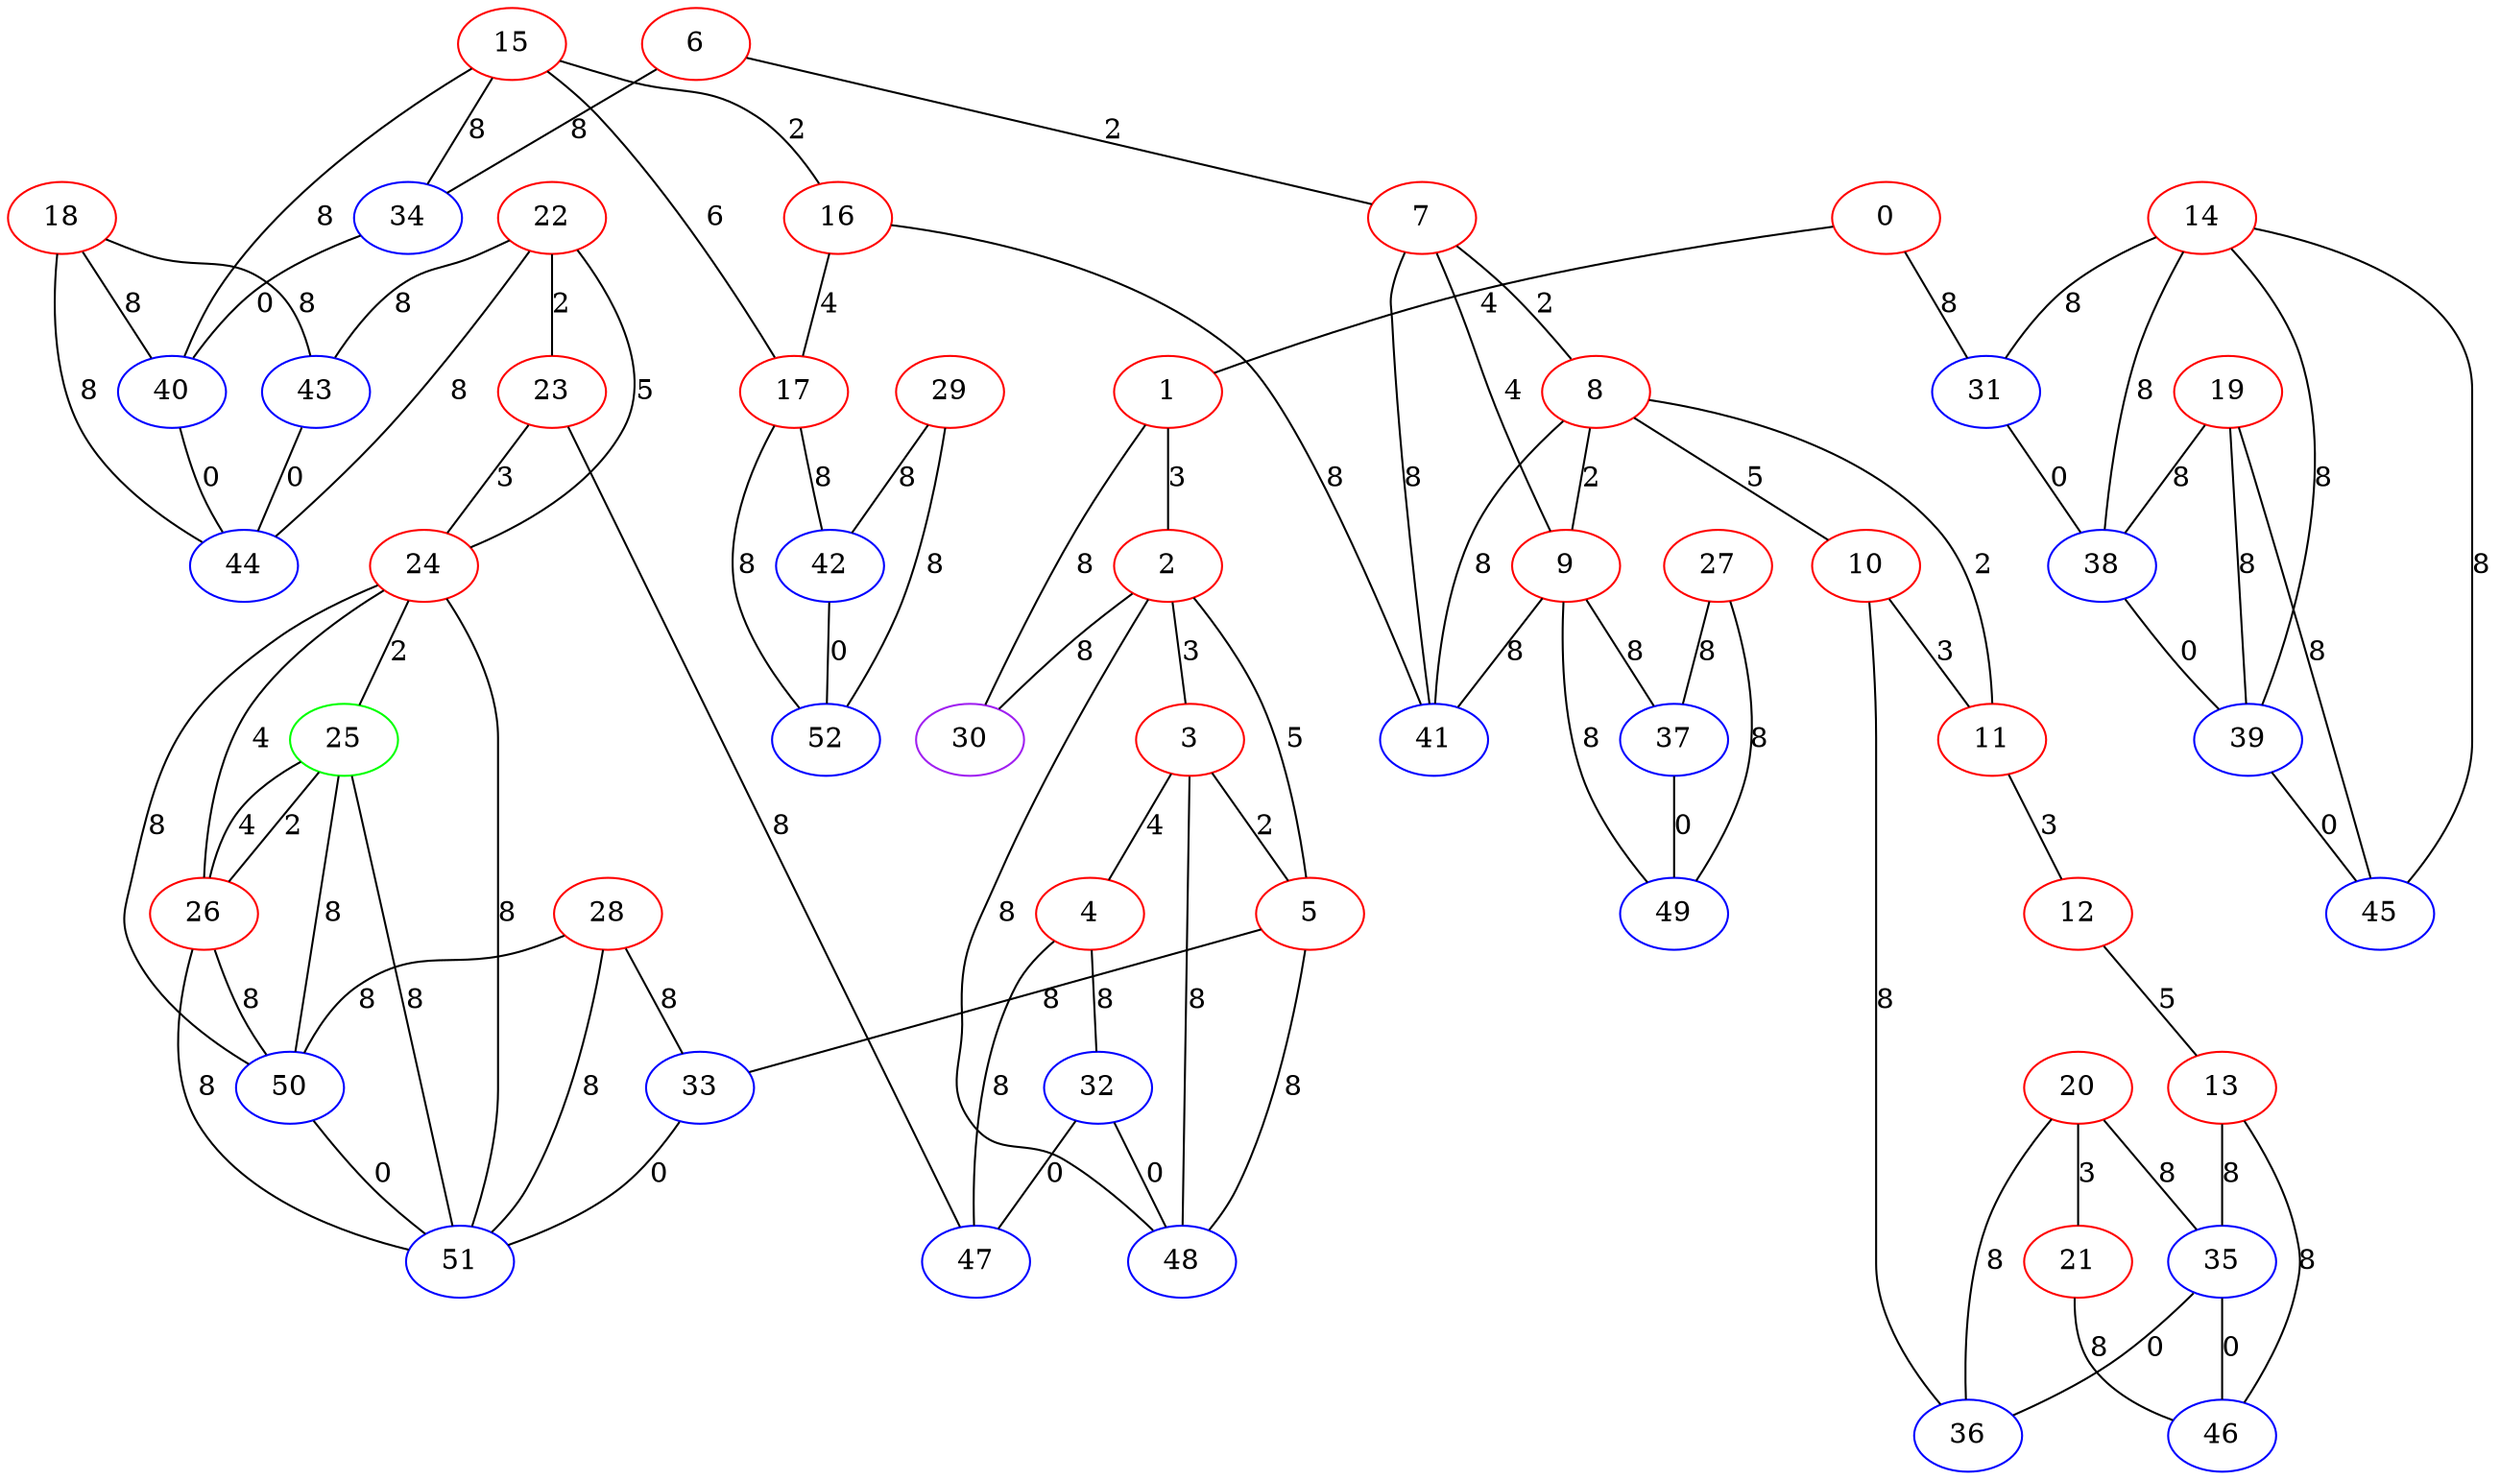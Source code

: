 graph "" {
0 [color=red, weight=1];
1 [color=red, weight=1];
2 [color=red, weight=1];
3 [color=red, weight=1];
4 [color=red, weight=1];
5 [color=red, weight=1];
6 [color=red, weight=1];
7 [color=red, weight=1];
8 [color=red, weight=1];
9 [color=red, weight=1];
10 [color=red, weight=1];
11 [color=red, weight=1];
12 [color=red, weight=1];
13 [color=red, weight=1];
14 [color=red, weight=1];
15 [color=red, weight=1];
16 [color=red, weight=1];
17 [color=red, weight=1];
18 [color=red, weight=1];
19 [color=red, weight=1];
20 [color=red, weight=1];
21 [color=red, weight=1];
22 [color=red, weight=1];
23 [color=red, weight=1];
24 [color=red, weight=1];
25 [color=green, weight=2];
26 [color=red, weight=1];
27 [color=red, weight=1];
28 [color=red, weight=1];
29 [color=red, weight=1];
30 [color=purple, weight=4];
31 [color=blue, weight=3];
32 [color=blue, weight=3];
33 [color=blue, weight=3];
34 [color=blue, weight=3];
35 [color=blue, weight=3];
36 [color=blue, weight=3];
37 [color=blue, weight=3];
38 [color=blue, weight=3];
39 [color=blue, weight=3];
40 [color=blue, weight=3];
41 [color=blue, weight=3];
42 [color=blue, weight=3];
43 [color=blue, weight=3];
44 [color=blue, weight=3];
45 [color=blue, weight=3];
46 [color=blue, weight=3];
47 [color=blue, weight=3];
48 [color=blue, weight=3];
49 [color=blue, weight=3];
50 [color=blue, weight=3];
51 [color=blue, weight=3];
52 [color=blue, weight=3];
0 -- 1  [key=0, label=4];
0 -- 31  [key=0, label=8];
1 -- 2  [key=0, label=3];
1 -- 30  [key=0, label=8];
2 -- 48  [key=0, label=8];
2 -- 3  [key=0, label=3];
2 -- 5  [key=0, label=5];
2 -- 30  [key=0, label=8];
3 -- 48  [key=0, label=8];
3 -- 4  [key=0, label=4];
3 -- 5  [key=0, label=2];
4 -- 32  [key=0, label=8];
4 -- 47  [key=0, label=8];
5 -- 48  [key=0, label=8];
5 -- 33  [key=0, label=8];
6 -- 34  [key=0, label=8];
6 -- 7  [key=0, label=2];
7 -- 8  [key=0, label=2];
7 -- 9  [key=0, label=4];
7 -- 41  [key=0, label=8];
8 -- 9  [key=0, label=2];
8 -- 10  [key=0, label=5];
8 -- 11  [key=0, label=2];
8 -- 41  [key=0, label=8];
9 -- 41  [key=0, label=8];
9 -- 49  [key=0, label=8];
9 -- 37  [key=0, label=8];
10 -- 11  [key=0, label=3];
10 -- 36  [key=0, label=8];
11 -- 12  [key=0, label=3];
12 -- 13  [key=0, label=5];
13 -- 35  [key=0, label=8];
13 -- 46  [key=0, label=8];
14 -- 31  [key=0, label=8];
14 -- 45  [key=0, label=8];
14 -- 38  [key=0, label=8];
14 -- 39  [key=0, label=8];
15 -- 16  [key=0, label=2];
15 -- 17  [key=0, label=6];
15 -- 34  [key=0, label=8];
15 -- 40  [key=0, label=8];
16 -- 17  [key=0, label=4];
16 -- 41  [key=0, label=8];
17 -- 42  [key=0, label=8];
17 -- 52  [key=0, label=8];
18 -- 40  [key=0, label=8];
18 -- 43  [key=0, label=8];
18 -- 44  [key=0, label=8];
19 -- 45  [key=0, label=8];
19 -- 38  [key=0, label=8];
19 -- 39  [key=0, label=8];
20 -- 35  [key=0, label=8];
20 -- 36  [key=0, label=8];
20 -- 21  [key=0, label=3];
21 -- 46  [key=0, label=8];
22 -- 24  [key=0, label=5];
22 -- 43  [key=0, label=8];
22 -- 44  [key=0, label=8];
22 -- 23  [key=0, label=2];
23 -- 24  [key=0, label=3];
23 -- 47  [key=0, label=8];
24 -- 50  [key=0, label=8];
24 -- 51  [key=0, label=8];
24 -- 25  [key=0, label=2];
24 -- 26  [key=0, label=4];
25 -- 26  [key=0, label=2];
25 -- 26  [key=1, label=4];
25 -- 51  [key=0, label=8];
25 -- 50  [key=0, label=8];
26 -- 50  [key=0, label=8];
26 -- 51  [key=0, label=8];
27 -- 49  [key=0, label=8];
27 -- 37  [key=0, label=8];
28 -- 33  [key=0, label=8];
28 -- 50  [key=0, label=8];
28 -- 51  [key=0, label=8];
29 -- 42  [key=0, label=8];
29 -- 52  [key=0, label=8];
31 -- 38  [key=0, label=0];
32 -- 48  [key=0, label=0];
32 -- 47  [key=0, label=0];
33 -- 51  [key=0, label=0];
34 -- 40  [key=0, label=0];
35 -- 36  [key=0, label=0];
35 -- 46  [key=0, label=0];
37 -- 49  [key=0, label=0];
38 -- 39  [key=0, label=0];
39 -- 45  [key=0, label=0];
40 -- 44  [key=0, label=0];
42 -- 52  [key=0, label=0];
43 -- 44  [key=0, label=0];
50 -- 51  [key=0, label=0];
}
